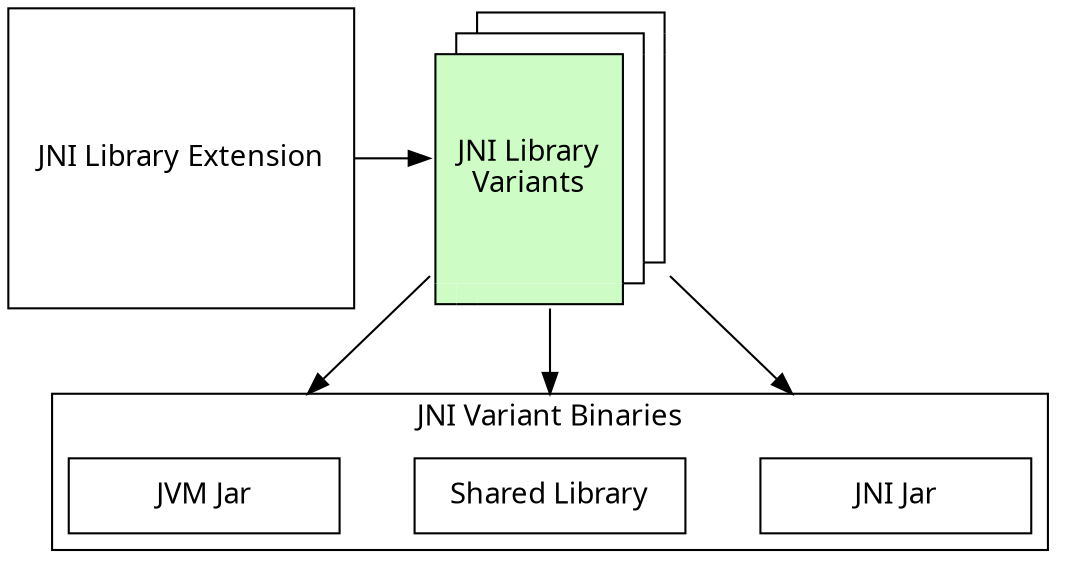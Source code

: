 digraph buildingJniProjectsOverview {
	graph [ dpi = 100, fontname="Sans"];
	node [fontname = "Sans"];
	edge [fontname = "Sans"];
	compound=true
	graph[nodesep=0.5, ranksep=1]
	node [shape=rectangle, fixedsize=true];

	extension[label="JNI Library Extension" height=2 width=2.3]
	variants [shape=none margin=0 width=1.6 height=2 label=
		<<table border="0" cellspacing="0" cellborder="1">
		 <tr>
			<td width="10" height="10" colspan="2" fixedsize="true"	style="invis"></td>
			<td colspan="3" fixedsize="false" sides="ltr"></td>
		 </tr>
		 <tr>
			<td width="10" height="10" fixedsize="true" style="invis"></td>
			<td colspan="3" fixedsize="false" sides="ltr"></td>
			<td width="10" height="10" fixedsize="true" sides="r"></td>
		 </tr>
		 <tr>
			<td colspan="3" rowspan="2" fixedsize="false" bgcolor="#cdfdc5" sides="ltr">JNI Library<br/>Variants</td>
			<td width="10" height="100" fixedsize="true" sides="r"></td>
			<td width="10" height="100" fixedsize="true" sides="rb"></td>
		 </tr>
		 <tr>
			<td width="10" height="10" fixedsize="true" sides="rb"></td>
			<td width="10" height="10" fixedsize="true" style="invis"></td>
		 </tr>
		 <tr>
			<td width="10" height="10" fixedsize="true" bgcolor="#cdfdc5" sides="lb"></td>
			<td width="10" height="10" fixedsize="true" bgcolor="#cdfdc5" sides="b"></td>
			<td width="70" height="10" fixedsize="false" bgcolor="#cdfdc5" sides="rb"></td>
			<td width="10" height="10" fixedsize="true" style="invis"></td>
			<td width="10" height="10" fixedsize="true" style="invis"></td>
		 </tr>
	</table>>]

	subgraph cluster_binaries {
		node[width=1.8]
		jvmJar[label="JVM Jar"]
		sharedLibrary[label="Shared Library"]
		jniJar[label="JNI Jar"]

		jvmJar -> sharedLibrary -> jniJar[style=invis]
		{rank=same jvmJar sharedLibrary jniJar}
		label="JNI Variant Binaries"
	}

	extension -> variants
	{rank=same extension variants}
	variants -> {jvmJar sharedLibrary jniJar}[lhead=cluster_binaries]
}
